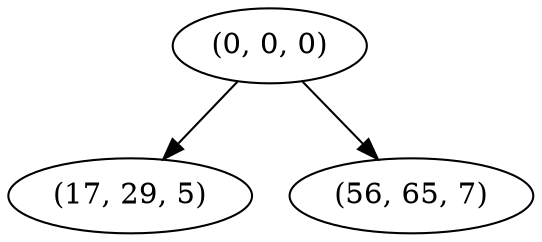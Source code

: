digraph tree {
    "(0, 0, 0)";
    "(17, 29, 5)";
    "(56, 65, 7)";
    "(0, 0, 0)" -> "(17, 29, 5)";
    "(0, 0, 0)" -> "(56, 65, 7)";
}
